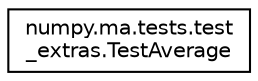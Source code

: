digraph "Graphical Class Hierarchy"
{
 // LATEX_PDF_SIZE
  edge [fontname="Helvetica",fontsize="10",labelfontname="Helvetica",labelfontsize="10"];
  node [fontname="Helvetica",fontsize="10",shape=record];
  rankdir="LR";
  Node0 [label="numpy.ma.tests.test\l_extras.TestAverage",height=0.2,width=0.4,color="black", fillcolor="white", style="filled",URL="$classnumpy_1_1ma_1_1tests_1_1test__extras_1_1TestAverage.html",tooltip=" "];
}
